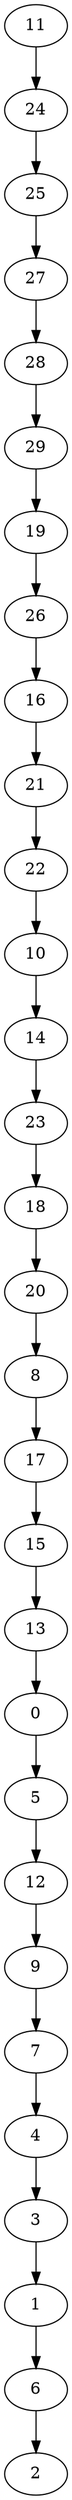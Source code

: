 digraph my_graph {
11 [label=11]
24 [label=24]
25 [label=25]
27 [label=27]
28 [label=28]
29 [label=29]
19 [label=19]
26 [label=26]
16 [label=16]
21 [label=21]
22 [label=22]
10 [label=10]
14 [label=14]
23 [label=23]
18 [label=18]
20 [label=20]
8 [label=8]
17 [label=17]
15 [label=15]
13 [label=13]
0 [label=0]
5 [label=5]
12 [label=12]
9 [label=9]
7 [label=7]
4 [label=4]
3 [label=3]
1 [label=1]
6 [label=6]
2 [label=2]
11->24
24->25
25->27
27->28
28->29
29->19
19->26
26->16
16->21
21->22
22->10
10->14
14->23
23->18
18->20
20->8
8->17
17->15
15->13
13->0
0->5
5->12
12->9
9->7
7->4
4->3
3->1
1->6
6->2
}